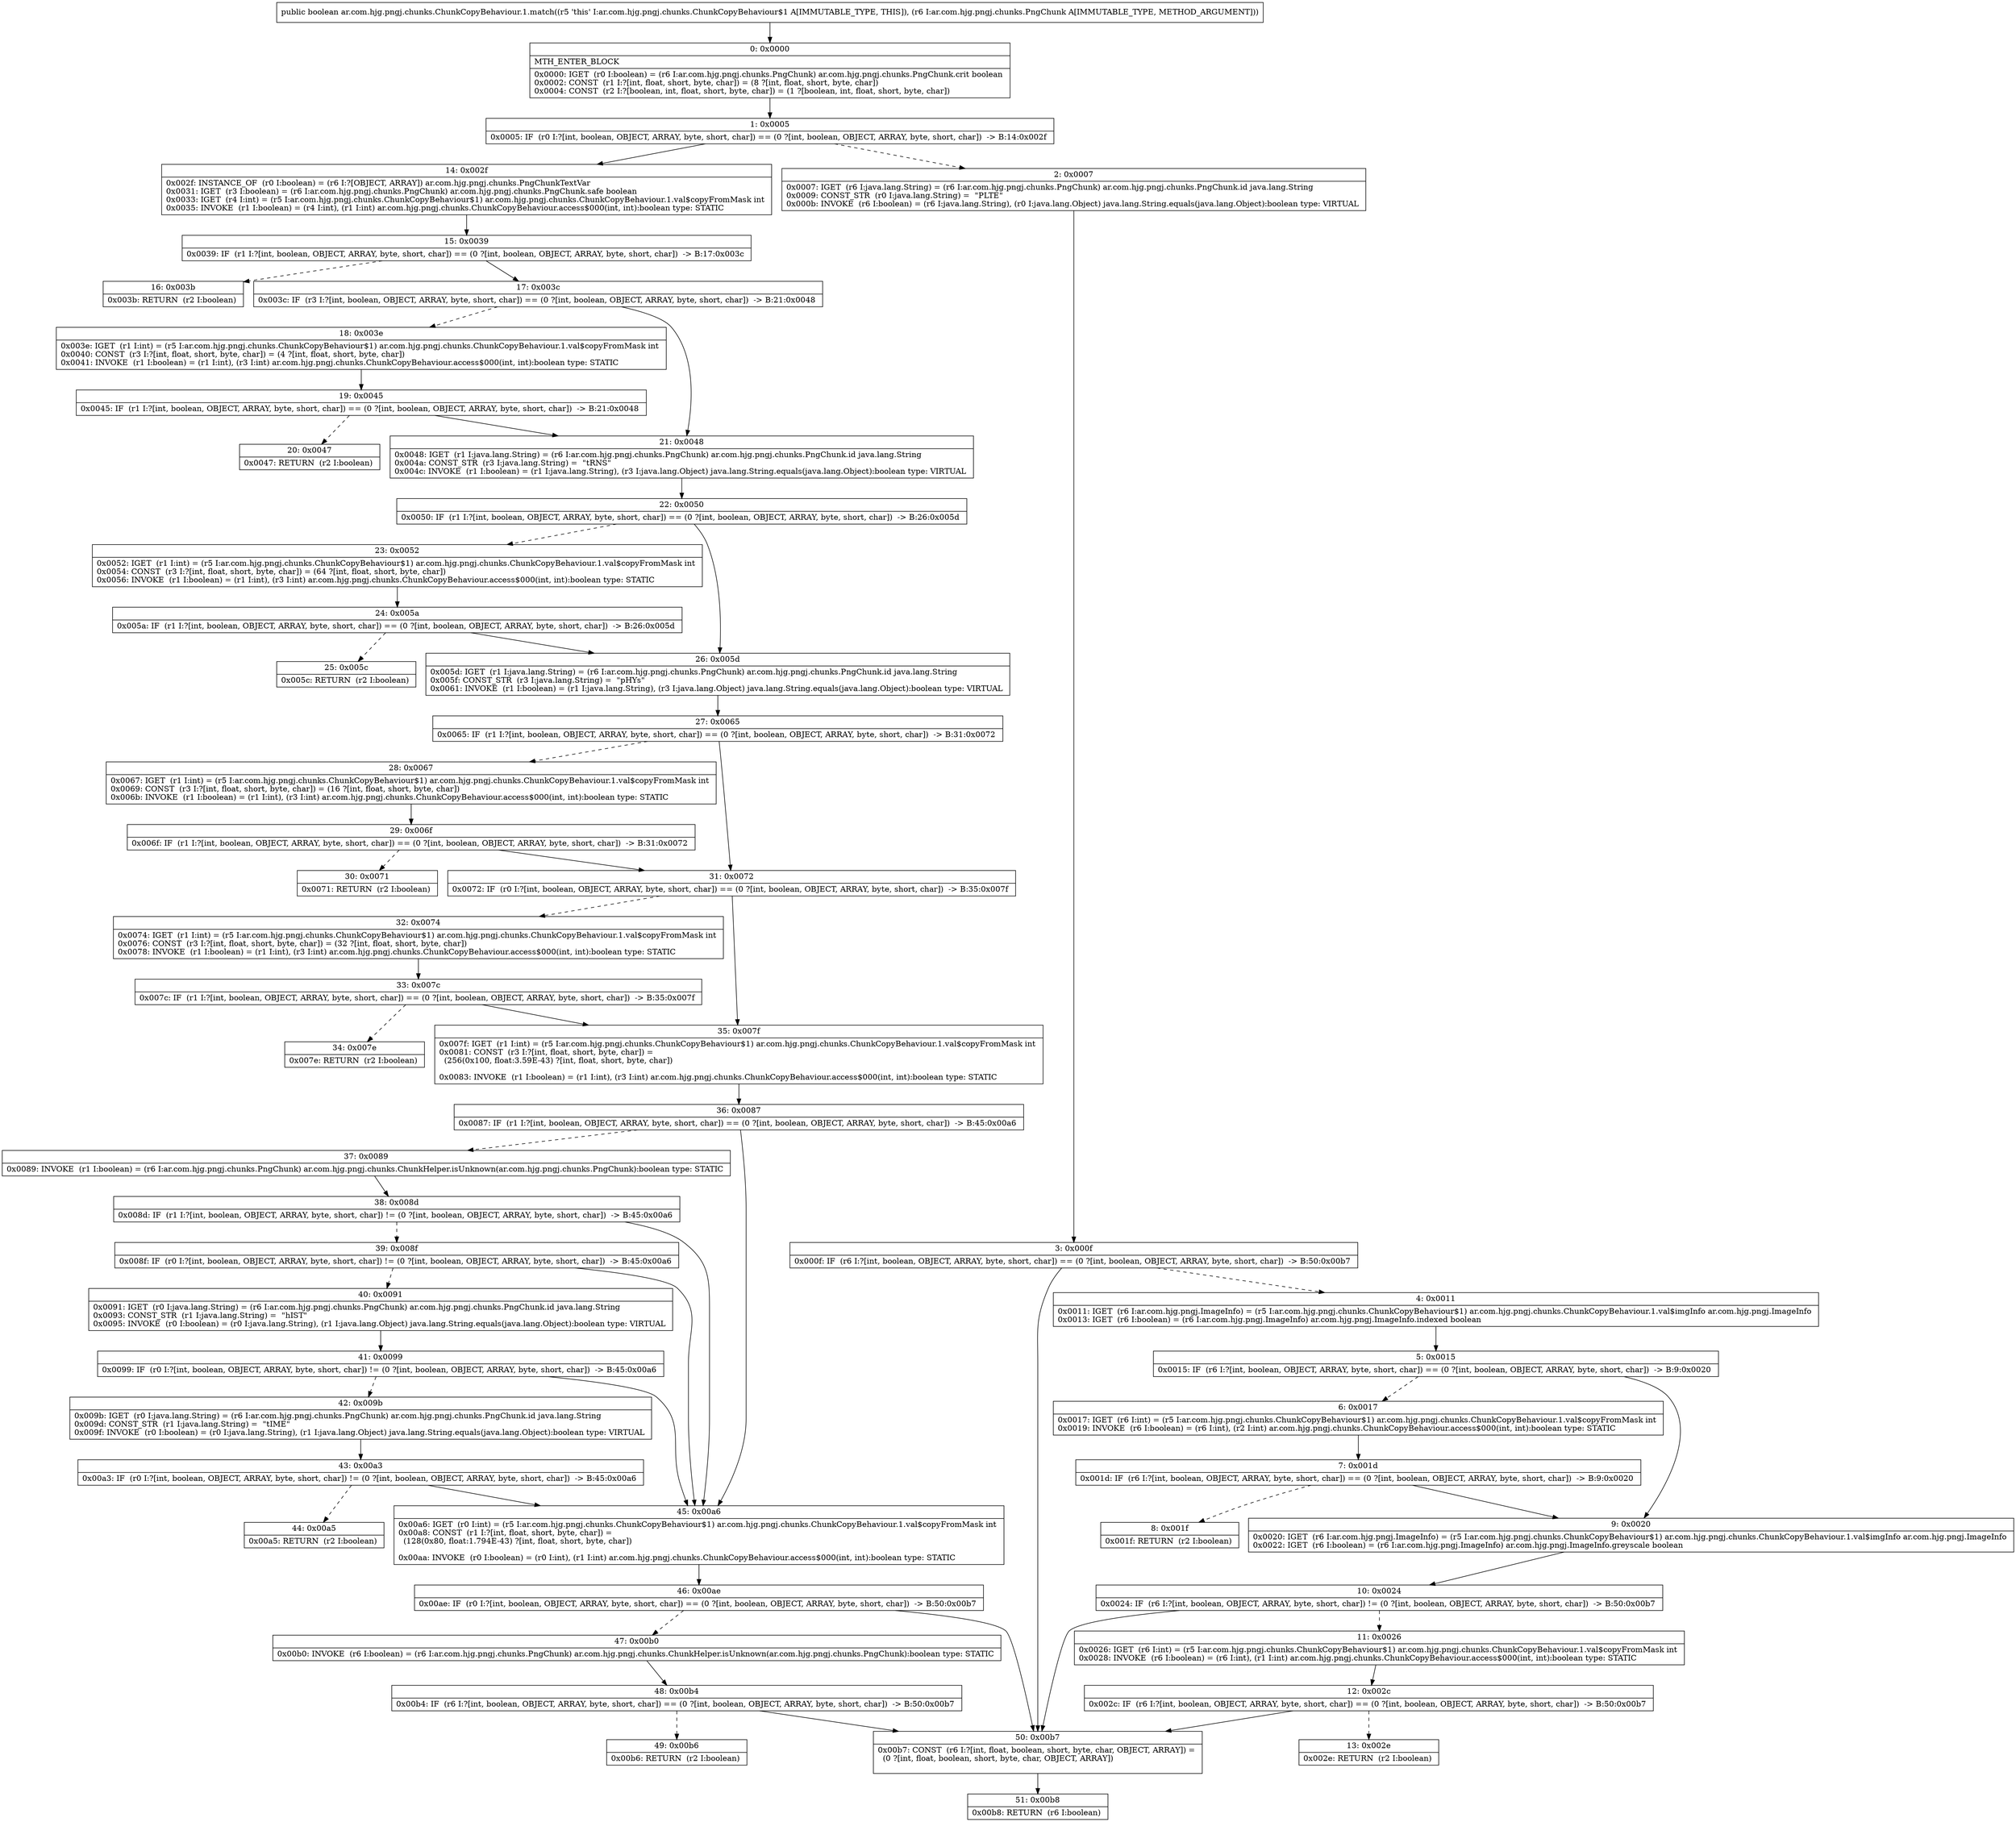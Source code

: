 digraph "CFG forar.com.hjg.pngj.chunks.ChunkCopyBehaviour.1.match(Lar\/com\/hjg\/pngj\/chunks\/PngChunk;)Z" {
Node_0 [shape=record,label="{0\:\ 0x0000|MTH_ENTER_BLOCK\l|0x0000: IGET  (r0 I:boolean) = (r6 I:ar.com.hjg.pngj.chunks.PngChunk) ar.com.hjg.pngj.chunks.PngChunk.crit boolean \l0x0002: CONST  (r1 I:?[int, float, short, byte, char]) = (8 ?[int, float, short, byte, char]) \l0x0004: CONST  (r2 I:?[boolean, int, float, short, byte, char]) = (1 ?[boolean, int, float, short, byte, char]) \l}"];
Node_1 [shape=record,label="{1\:\ 0x0005|0x0005: IF  (r0 I:?[int, boolean, OBJECT, ARRAY, byte, short, char]) == (0 ?[int, boolean, OBJECT, ARRAY, byte, short, char])  \-\> B:14:0x002f \l}"];
Node_2 [shape=record,label="{2\:\ 0x0007|0x0007: IGET  (r6 I:java.lang.String) = (r6 I:ar.com.hjg.pngj.chunks.PngChunk) ar.com.hjg.pngj.chunks.PngChunk.id java.lang.String \l0x0009: CONST_STR  (r0 I:java.lang.String) =  \"PLTE\" \l0x000b: INVOKE  (r6 I:boolean) = (r6 I:java.lang.String), (r0 I:java.lang.Object) java.lang.String.equals(java.lang.Object):boolean type: VIRTUAL \l}"];
Node_3 [shape=record,label="{3\:\ 0x000f|0x000f: IF  (r6 I:?[int, boolean, OBJECT, ARRAY, byte, short, char]) == (0 ?[int, boolean, OBJECT, ARRAY, byte, short, char])  \-\> B:50:0x00b7 \l}"];
Node_4 [shape=record,label="{4\:\ 0x0011|0x0011: IGET  (r6 I:ar.com.hjg.pngj.ImageInfo) = (r5 I:ar.com.hjg.pngj.chunks.ChunkCopyBehaviour$1) ar.com.hjg.pngj.chunks.ChunkCopyBehaviour.1.val$imgInfo ar.com.hjg.pngj.ImageInfo \l0x0013: IGET  (r6 I:boolean) = (r6 I:ar.com.hjg.pngj.ImageInfo) ar.com.hjg.pngj.ImageInfo.indexed boolean \l}"];
Node_5 [shape=record,label="{5\:\ 0x0015|0x0015: IF  (r6 I:?[int, boolean, OBJECT, ARRAY, byte, short, char]) == (0 ?[int, boolean, OBJECT, ARRAY, byte, short, char])  \-\> B:9:0x0020 \l}"];
Node_6 [shape=record,label="{6\:\ 0x0017|0x0017: IGET  (r6 I:int) = (r5 I:ar.com.hjg.pngj.chunks.ChunkCopyBehaviour$1) ar.com.hjg.pngj.chunks.ChunkCopyBehaviour.1.val$copyFromMask int \l0x0019: INVOKE  (r6 I:boolean) = (r6 I:int), (r2 I:int) ar.com.hjg.pngj.chunks.ChunkCopyBehaviour.access$000(int, int):boolean type: STATIC \l}"];
Node_7 [shape=record,label="{7\:\ 0x001d|0x001d: IF  (r6 I:?[int, boolean, OBJECT, ARRAY, byte, short, char]) == (0 ?[int, boolean, OBJECT, ARRAY, byte, short, char])  \-\> B:9:0x0020 \l}"];
Node_8 [shape=record,label="{8\:\ 0x001f|0x001f: RETURN  (r2 I:boolean) \l}"];
Node_9 [shape=record,label="{9\:\ 0x0020|0x0020: IGET  (r6 I:ar.com.hjg.pngj.ImageInfo) = (r5 I:ar.com.hjg.pngj.chunks.ChunkCopyBehaviour$1) ar.com.hjg.pngj.chunks.ChunkCopyBehaviour.1.val$imgInfo ar.com.hjg.pngj.ImageInfo \l0x0022: IGET  (r6 I:boolean) = (r6 I:ar.com.hjg.pngj.ImageInfo) ar.com.hjg.pngj.ImageInfo.greyscale boolean \l}"];
Node_10 [shape=record,label="{10\:\ 0x0024|0x0024: IF  (r6 I:?[int, boolean, OBJECT, ARRAY, byte, short, char]) != (0 ?[int, boolean, OBJECT, ARRAY, byte, short, char])  \-\> B:50:0x00b7 \l}"];
Node_11 [shape=record,label="{11\:\ 0x0026|0x0026: IGET  (r6 I:int) = (r5 I:ar.com.hjg.pngj.chunks.ChunkCopyBehaviour$1) ar.com.hjg.pngj.chunks.ChunkCopyBehaviour.1.val$copyFromMask int \l0x0028: INVOKE  (r6 I:boolean) = (r6 I:int), (r1 I:int) ar.com.hjg.pngj.chunks.ChunkCopyBehaviour.access$000(int, int):boolean type: STATIC \l}"];
Node_12 [shape=record,label="{12\:\ 0x002c|0x002c: IF  (r6 I:?[int, boolean, OBJECT, ARRAY, byte, short, char]) == (0 ?[int, boolean, OBJECT, ARRAY, byte, short, char])  \-\> B:50:0x00b7 \l}"];
Node_13 [shape=record,label="{13\:\ 0x002e|0x002e: RETURN  (r2 I:boolean) \l}"];
Node_14 [shape=record,label="{14\:\ 0x002f|0x002f: INSTANCE_OF  (r0 I:boolean) = (r6 I:?[OBJECT, ARRAY]) ar.com.hjg.pngj.chunks.PngChunkTextVar \l0x0031: IGET  (r3 I:boolean) = (r6 I:ar.com.hjg.pngj.chunks.PngChunk) ar.com.hjg.pngj.chunks.PngChunk.safe boolean \l0x0033: IGET  (r4 I:int) = (r5 I:ar.com.hjg.pngj.chunks.ChunkCopyBehaviour$1) ar.com.hjg.pngj.chunks.ChunkCopyBehaviour.1.val$copyFromMask int \l0x0035: INVOKE  (r1 I:boolean) = (r4 I:int), (r1 I:int) ar.com.hjg.pngj.chunks.ChunkCopyBehaviour.access$000(int, int):boolean type: STATIC \l}"];
Node_15 [shape=record,label="{15\:\ 0x0039|0x0039: IF  (r1 I:?[int, boolean, OBJECT, ARRAY, byte, short, char]) == (0 ?[int, boolean, OBJECT, ARRAY, byte, short, char])  \-\> B:17:0x003c \l}"];
Node_16 [shape=record,label="{16\:\ 0x003b|0x003b: RETURN  (r2 I:boolean) \l}"];
Node_17 [shape=record,label="{17\:\ 0x003c|0x003c: IF  (r3 I:?[int, boolean, OBJECT, ARRAY, byte, short, char]) == (0 ?[int, boolean, OBJECT, ARRAY, byte, short, char])  \-\> B:21:0x0048 \l}"];
Node_18 [shape=record,label="{18\:\ 0x003e|0x003e: IGET  (r1 I:int) = (r5 I:ar.com.hjg.pngj.chunks.ChunkCopyBehaviour$1) ar.com.hjg.pngj.chunks.ChunkCopyBehaviour.1.val$copyFromMask int \l0x0040: CONST  (r3 I:?[int, float, short, byte, char]) = (4 ?[int, float, short, byte, char]) \l0x0041: INVOKE  (r1 I:boolean) = (r1 I:int), (r3 I:int) ar.com.hjg.pngj.chunks.ChunkCopyBehaviour.access$000(int, int):boolean type: STATIC \l}"];
Node_19 [shape=record,label="{19\:\ 0x0045|0x0045: IF  (r1 I:?[int, boolean, OBJECT, ARRAY, byte, short, char]) == (0 ?[int, boolean, OBJECT, ARRAY, byte, short, char])  \-\> B:21:0x0048 \l}"];
Node_20 [shape=record,label="{20\:\ 0x0047|0x0047: RETURN  (r2 I:boolean) \l}"];
Node_21 [shape=record,label="{21\:\ 0x0048|0x0048: IGET  (r1 I:java.lang.String) = (r6 I:ar.com.hjg.pngj.chunks.PngChunk) ar.com.hjg.pngj.chunks.PngChunk.id java.lang.String \l0x004a: CONST_STR  (r3 I:java.lang.String) =  \"tRNS\" \l0x004c: INVOKE  (r1 I:boolean) = (r1 I:java.lang.String), (r3 I:java.lang.Object) java.lang.String.equals(java.lang.Object):boolean type: VIRTUAL \l}"];
Node_22 [shape=record,label="{22\:\ 0x0050|0x0050: IF  (r1 I:?[int, boolean, OBJECT, ARRAY, byte, short, char]) == (0 ?[int, boolean, OBJECT, ARRAY, byte, short, char])  \-\> B:26:0x005d \l}"];
Node_23 [shape=record,label="{23\:\ 0x0052|0x0052: IGET  (r1 I:int) = (r5 I:ar.com.hjg.pngj.chunks.ChunkCopyBehaviour$1) ar.com.hjg.pngj.chunks.ChunkCopyBehaviour.1.val$copyFromMask int \l0x0054: CONST  (r3 I:?[int, float, short, byte, char]) = (64 ?[int, float, short, byte, char]) \l0x0056: INVOKE  (r1 I:boolean) = (r1 I:int), (r3 I:int) ar.com.hjg.pngj.chunks.ChunkCopyBehaviour.access$000(int, int):boolean type: STATIC \l}"];
Node_24 [shape=record,label="{24\:\ 0x005a|0x005a: IF  (r1 I:?[int, boolean, OBJECT, ARRAY, byte, short, char]) == (0 ?[int, boolean, OBJECT, ARRAY, byte, short, char])  \-\> B:26:0x005d \l}"];
Node_25 [shape=record,label="{25\:\ 0x005c|0x005c: RETURN  (r2 I:boolean) \l}"];
Node_26 [shape=record,label="{26\:\ 0x005d|0x005d: IGET  (r1 I:java.lang.String) = (r6 I:ar.com.hjg.pngj.chunks.PngChunk) ar.com.hjg.pngj.chunks.PngChunk.id java.lang.String \l0x005f: CONST_STR  (r3 I:java.lang.String) =  \"pHYs\" \l0x0061: INVOKE  (r1 I:boolean) = (r1 I:java.lang.String), (r3 I:java.lang.Object) java.lang.String.equals(java.lang.Object):boolean type: VIRTUAL \l}"];
Node_27 [shape=record,label="{27\:\ 0x0065|0x0065: IF  (r1 I:?[int, boolean, OBJECT, ARRAY, byte, short, char]) == (0 ?[int, boolean, OBJECT, ARRAY, byte, short, char])  \-\> B:31:0x0072 \l}"];
Node_28 [shape=record,label="{28\:\ 0x0067|0x0067: IGET  (r1 I:int) = (r5 I:ar.com.hjg.pngj.chunks.ChunkCopyBehaviour$1) ar.com.hjg.pngj.chunks.ChunkCopyBehaviour.1.val$copyFromMask int \l0x0069: CONST  (r3 I:?[int, float, short, byte, char]) = (16 ?[int, float, short, byte, char]) \l0x006b: INVOKE  (r1 I:boolean) = (r1 I:int), (r3 I:int) ar.com.hjg.pngj.chunks.ChunkCopyBehaviour.access$000(int, int):boolean type: STATIC \l}"];
Node_29 [shape=record,label="{29\:\ 0x006f|0x006f: IF  (r1 I:?[int, boolean, OBJECT, ARRAY, byte, short, char]) == (0 ?[int, boolean, OBJECT, ARRAY, byte, short, char])  \-\> B:31:0x0072 \l}"];
Node_30 [shape=record,label="{30\:\ 0x0071|0x0071: RETURN  (r2 I:boolean) \l}"];
Node_31 [shape=record,label="{31\:\ 0x0072|0x0072: IF  (r0 I:?[int, boolean, OBJECT, ARRAY, byte, short, char]) == (0 ?[int, boolean, OBJECT, ARRAY, byte, short, char])  \-\> B:35:0x007f \l}"];
Node_32 [shape=record,label="{32\:\ 0x0074|0x0074: IGET  (r1 I:int) = (r5 I:ar.com.hjg.pngj.chunks.ChunkCopyBehaviour$1) ar.com.hjg.pngj.chunks.ChunkCopyBehaviour.1.val$copyFromMask int \l0x0076: CONST  (r3 I:?[int, float, short, byte, char]) = (32 ?[int, float, short, byte, char]) \l0x0078: INVOKE  (r1 I:boolean) = (r1 I:int), (r3 I:int) ar.com.hjg.pngj.chunks.ChunkCopyBehaviour.access$000(int, int):boolean type: STATIC \l}"];
Node_33 [shape=record,label="{33\:\ 0x007c|0x007c: IF  (r1 I:?[int, boolean, OBJECT, ARRAY, byte, short, char]) == (0 ?[int, boolean, OBJECT, ARRAY, byte, short, char])  \-\> B:35:0x007f \l}"];
Node_34 [shape=record,label="{34\:\ 0x007e|0x007e: RETURN  (r2 I:boolean) \l}"];
Node_35 [shape=record,label="{35\:\ 0x007f|0x007f: IGET  (r1 I:int) = (r5 I:ar.com.hjg.pngj.chunks.ChunkCopyBehaviour$1) ar.com.hjg.pngj.chunks.ChunkCopyBehaviour.1.val$copyFromMask int \l0x0081: CONST  (r3 I:?[int, float, short, byte, char]) = \l  (256(0x100, float:3.59E\-43) ?[int, float, short, byte, char])\l \l0x0083: INVOKE  (r1 I:boolean) = (r1 I:int), (r3 I:int) ar.com.hjg.pngj.chunks.ChunkCopyBehaviour.access$000(int, int):boolean type: STATIC \l}"];
Node_36 [shape=record,label="{36\:\ 0x0087|0x0087: IF  (r1 I:?[int, boolean, OBJECT, ARRAY, byte, short, char]) == (0 ?[int, boolean, OBJECT, ARRAY, byte, short, char])  \-\> B:45:0x00a6 \l}"];
Node_37 [shape=record,label="{37\:\ 0x0089|0x0089: INVOKE  (r1 I:boolean) = (r6 I:ar.com.hjg.pngj.chunks.PngChunk) ar.com.hjg.pngj.chunks.ChunkHelper.isUnknown(ar.com.hjg.pngj.chunks.PngChunk):boolean type: STATIC \l}"];
Node_38 [shape=record,label="{38\:\ 0x008d|0x008d: IF  (r1 I:?[int, boolean, OBJECT, ARRAY, byte, short, char]) != (0 ?[int, boolean, OBJECT, ARRAY, byte, short, char])  \-\> B:45:0x00a6 \l}"];
Node_39 [shape=record,label="{39\:\ 0x008f|0x008f: IF  (r0 I:?[int, boolean, OBJECT, ARRAY, byte, short, char]) != (0 ?[int, boolean, OBJECT, ARRAY, byte, short, char])  \-\> B:45:0x00a6 \l}"];
Node_40 [shape=record,label="{40\:\ 0x0091|0x0091: IGET  (r0 I:java.lang.String) = (r6 I:ar.com.hjg.pngj.chunks.PngChunk) ar.com.hjg.pngj.chunks.PngChunk.id java.lang.String \l0x0093: CONST_STR  (r1 I:java.lang.String) =  \"hIST\" \l0x0095: INVOKE  (r0 I:boolean) = (r0 I:java.lang.String), (r1 I:java.lang.Object) java.lang.String.equals(java.lang.Object):boolean type: VIRTUAL \l}"];
Node_41 [shape=record,label="{41\:\ 0x0099|0x0099: IF  (r0 I:?[int, boolean, OBJECT, ARRAY, byte, short, char]) != (0 ?[int, boolean, OBJECT, ARRAY, byte, short, char])  \-\> B:45:0x00a6 \l}"];
Node_42 [shape=record,label="{42\:\ 0x009b|0x009b: IGET  (r0 I:java.lang.String) = (r6 I:ar.com.hjg.pngj.chunks.PngChunk) ar.com.hjg.pngj.chunks.PngChunk.id java.lang.String \l0x009d: CONST_STR  (r1 I:java.lang.String) =  \"tIME\" \l0x009f: INVOKE  (r0 I:boolean) = (r0 I:java.lang.String), (r1 I:java.lang.Object) java.lang.String.equals(java.lang.Object):boolean type: VIRTUAL \l}"];
Node_43 [shape=record,label="{43\:\ 0x00a3|0x00a3: IF  (r0 I:?[int, boolean, OBJECT, ARRAY, byte, short, char]) != (0 ?[int, boolean, OBJECT, ARRAY, byte, short, char])  \-\> B:45:0x00a6 \l}"];
Node_44 [shape=record,label="{44\:\ 0x00a5|0x00a5: RETURN  (r2 I:boolean) \l}"];
Node_45 [shape=record,label="{45\:\ 0x00a6|0x00a6: IGET  (r0 I:int) = (r5 I:ar.com.hjg.pngj.chunks.ChunkCopyBehaviour$1) ar.com.hjg.pngj.chunks.ChunkCopyBehaviour.1.val$copyFromMask int \l0x00a8: CONST  (r1 I:?[int, float, short, byte, char]) = \l  (128(0x80, float:1.794E\-43) ?[int, float, short, byte, char])\l \l0x00aa: INVOKE  (r0 I:boolean) = (r0 I:int), (r1 I:int) ar.com.hjg.pngj.chunks.ChunkCopyBehaviour.access$000(int, int):boolean type: STATIC \l}"];
Node_46 [shape=record,label="{46\:\ 0x00ae|0x00ae: IF  (r0 I:?[int, boolean, OBJECT, ARRAY, byte, short, char]) == (0 ?[int, boolean, OBJECT, ARRAY, byte, short, char])  \-\> B:50:0x00b7 \l}"];
Node_47 [shape=record,label="{47\:\ 0x00b0|0x00b0: INVOKE  (r6 I:boolean) = (r6 I:ar.com.hjg.pngj.chunks.PngChunk) ar.com.hjg.pngj.chunks.ChunkHelper.isUnknown(ar.com.hjg.pngj.chunks.PngChunk):boolean type: STATIC \l}"];
Node_48 [shape=record,label="{48\:\ 0x00b4|0x00b4: IF  (r6 I:?[int, boolean, OBJECT, ARRAY, byte, short, char]) == (0 ?[int, boolean, OBJECT, ARRAY, byte, short, char])  \-\> B:50:0x00b7 \l}"];
Node_49 [shape=record,label="{49\:\ 0x00b6|0x00b6: RETURN  (r2 I:boolean) \l}"];
Node_50 [shape=record,label="{50\:\ 0x00b7|0x00b7: CONST  (r6 I:?[int, float, boolean, short, byte, char, OBJECT, ARRAY]) = \l  (0 ?[int, float, boolean, short, byte, char, OBJECT, ARRAY])\l \l}"];
Node_51 [shape=record,label="{51\:\ 0x00b8|0x00b8: RETURN  (r6 I:boolean) \l}"];
MethodNode[shape=record,label="{public boolean ar.com.hjg.pngj.chunks.ChunkCopyBehaviour.1.match((r5 'this' I:ar.com.hjg.pngj.chunks.ChunkCopyBehaviour$1 A[IMMUTABLE_TYPE, THIS]), (r6 I:ar.com.hjg.pngj.chunks.PngChunk A[IMMUTABLE_TYPE, METHOD_ARGUMENT])) }"];
MethodNode -> Node_0;
Node_0 -> Node_1;
Node_1 -> Node_2[style=dashed];
Node_1 -> Node_14;
Node_2 -> Node_3;
Node_3 -> Node_4[style=dashed];
Node_3 -> Node_50;
Node_4 -> Node_5;
Node_5 -> Node_6[style=dashed];
Node_5 -> Node_9;
Node_6 -> Node_7;
Node_7 -> Node_8[style=dashed];
Node_7 -> Node_9;
Node_9 -> Node_10;
Node_10 -> Node_11[style=dashed];
Node_10 -> Node_50;
Node_11 -> Node_12;
Node_12 -> Node_13[style=dashed];
Node_12 -> Node_50;
Node_14 -> Node_15;
Node_15 -> Node_16[style=dashed];
Node_15 -> Node_17;
Node_17 -> Node_18[style=dashed];
Node_17 -> Node_21;
Node_18 -> Node_19;
Node_19 -> Node_20[style=dashed];
Node_19 -> Node_21;
Node_21 -> Node_22;
Node_22 -> Node_23[style=dashed];
Node_22 -> Node_26;
Node_23 -> Node_24;
Node_24 -> Node_25[style=dashed];
Node_24 -> Node_26;
Node_26 -> Node_27;
Node_27 -> Node_28[style=dashed];
Node_27 -> Node_31;
Node_28 -> Node_29;
Node_29 -> Node_30[style=dashed];
Node_29 -> Node_31;
Node_31 -> Node_32[style=dashed];
Node_31 -> Node_35;
Node_32 -> Node_33;
Node_33 -> Node_34[style=dashed];
Node_33 -> Node_35;
Node_35 -> Node_36;
Node_36 -> Node_37[style=dashed];
Node_36 -> Node_45;
Node_37 -> Node_38;
Node_38 -> Node_39[style=dashed];
Node_38 -> Node_45;
Node_39 -> Node_40[style=dashed];
Node_39 -> Node_45;
Node_40 -> Node_41;
Node_41 -> Node_42[style=dashed];
Node_41 -> Node_45;
Node_42 -> Node_43;
Node_43 -> Node_44[style=dashed];
Node_43 -> Node_45;
Node_45 -> Node_46;
Node_46 -> Node_47[style=dashed];
Node_46 -> Node_50;
Node_47 -> Node_48;
Node_48 -> Node_49[style=dashed];
Node_48 -> Node_50;
Node_50 -> Node_51;
}

